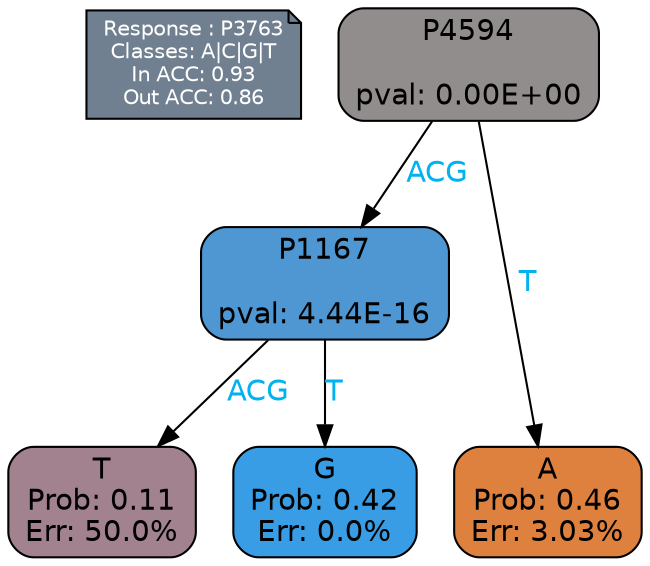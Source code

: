 digraph Tree {
node [shape=box, style="filled, rounded", color="black", fontname=helvetica] ;
graph [ranksep=equally, splines=polylines, bgcolor=transparent, dpi=600] ;
edge [fontname=helvetica] ;
LEGEND [label="Response : P3763
Classes: A|C|G|T
In ACC: 0.93
Out ACC: 0.86
",shape=note,align=left,style=filled,fillcolor="slategray",fontcolor="white",fontsize=10];1 [label="P4594

pval: 0.00E+00", fillcolor="#928d8d"] ;
2 [label="P1167

pval: 4.44E-16", fillcolor="#4f97d2"] ;
3 [label="T
Prob: 0.11
Err: 50.0%", fillcolor="#a2828f"] ;
4 [label="G
Prob: 0.42
Err: 0.0%", fillcolor="#399de5"] ;
5 [label="A
Prob: 0.46
Err: 3.03%", fillcolor="#df813e"] ;
1 -> 2 [label="ACG",fontcolor=deepskyblue2] ;
1 -> 5 [label="T",fontcolor=deepskyblue2] ;
2 -> 3 [label="ACG",fontcolor=deepskyblue2] ;
2 -> 4 [label="T",fontcolor=deepskyblue2] ;
{rank = same; 3;4;5;}{rank = same; LEGEND;1;}}